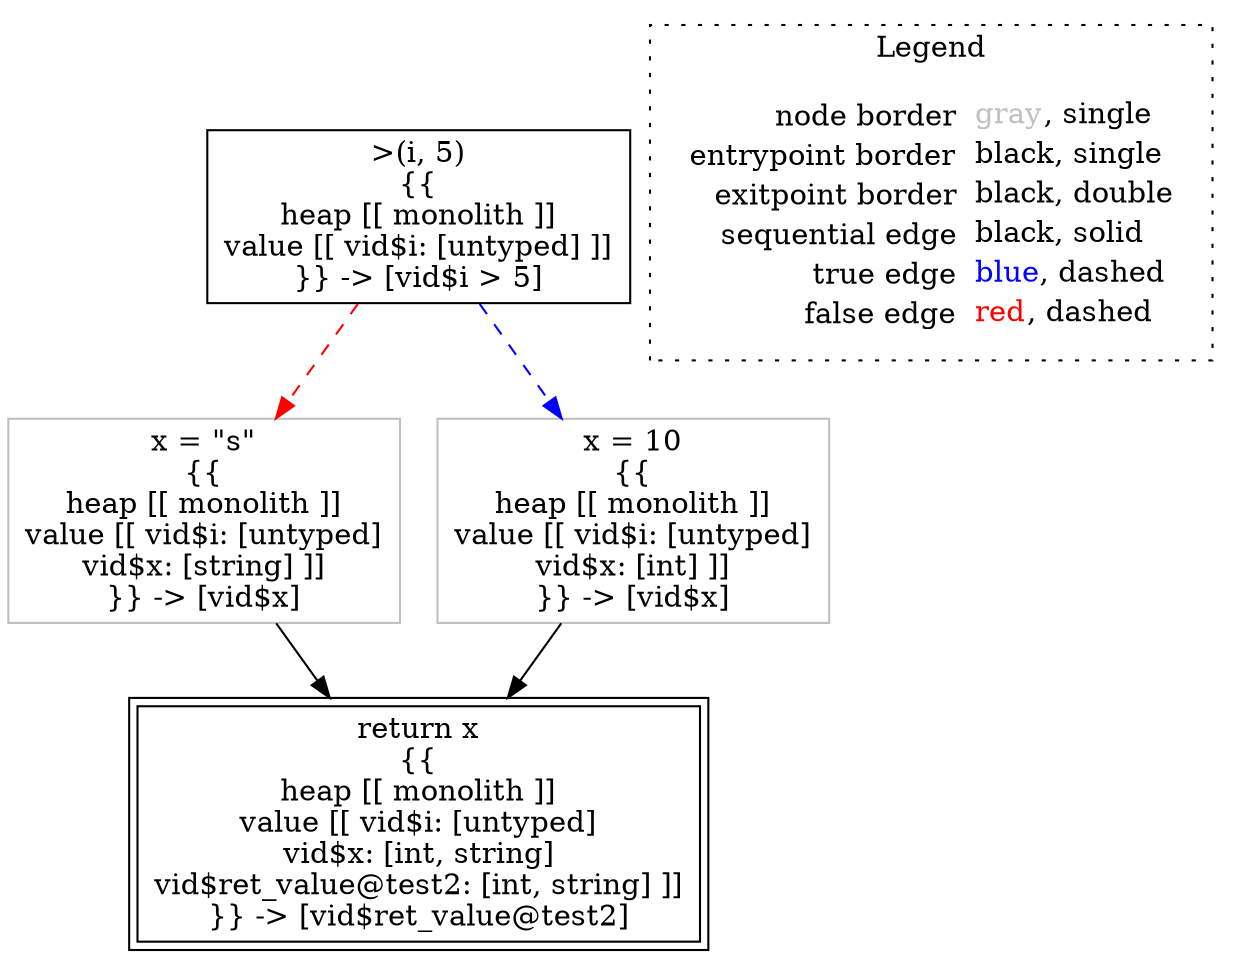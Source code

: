 digraph {
	"node0" [shape="rect",color="black",label=<&gt;(i, 5)<BR/>{{<BR/>heap [[ monolith ]]<BR/>value [[ vid$i: [untyped] ]]<BR/>}} -&gt; [vid$i &gt; 5]>];
	"node1" [shape="rect",color="black",peripheries="2",label=<return x<BR/>{{<BR/>heap [[ monolith ]]<BR/>value [[ vid$i: [untyped]<BR/>vid$x: [int, string]<BR/>vid$ret_value@test2: [int, string] ]]<BR/>}} -&gt; [vid$ret_value@test2]>];
	"node2" [shape="rect",color="gray",label=<x = &quot;s&quot;<BR/>{{<BR/>heap [[ monolith ]]<BR/>value [[ vid$i: [untyped]<BR/>vid$x: [string] ]]<BR/>}} -&gt; [vid$x]>];
	"node3" [shape="rect",color="gray",label=<x = 10<BR/>{{<BR/>heap [[ monolith ]]<BR/>value [[ vid$i: [untyped]<BR/>vid$x: [int] ]]<BR/>}} -&gt; [vid$x]>];
	"node0" -> "node2" [color="red",style="dashed"];
	"node0" -> "node3" [color="blue",style="dashed"];
	"node2" -> "node1" [color="black"];
	"node3" -> "node1" [color="black"];
subgraph cluster_legend {
	label="Legend";
	style=dotted;
	node [shape=plaintext];
	"legend" [label=<<table border="0" cellpadding="2" cellspacing="0" cellborder="0"><tr><td align="right">node border&nbsp;</td><td align="left"><font color="gray">gray</font>, single</td></tr><tr><td align="right">entrypoint border&nbsp;</td><td align="left"><font color="black">black</font>, single</td></tr><tr><td align="right">exitpoint border&nbsp;</td><td align="left"><font color="black">black</font>, double</td></tr><tr><td align="right">sequential edge&nbsp;</td><td align="left"><font color="black">black</font>, solid</td></tr><tr><td align="right">true edge&nbsp;</td><td align="left"><font color="blue">blue</font>, dashed</td></tr><tr><td align="right">false edge&nbsp;</td><td align="left"><font color="red">red</font>, dashed</td></tr></table>>];
}

}
